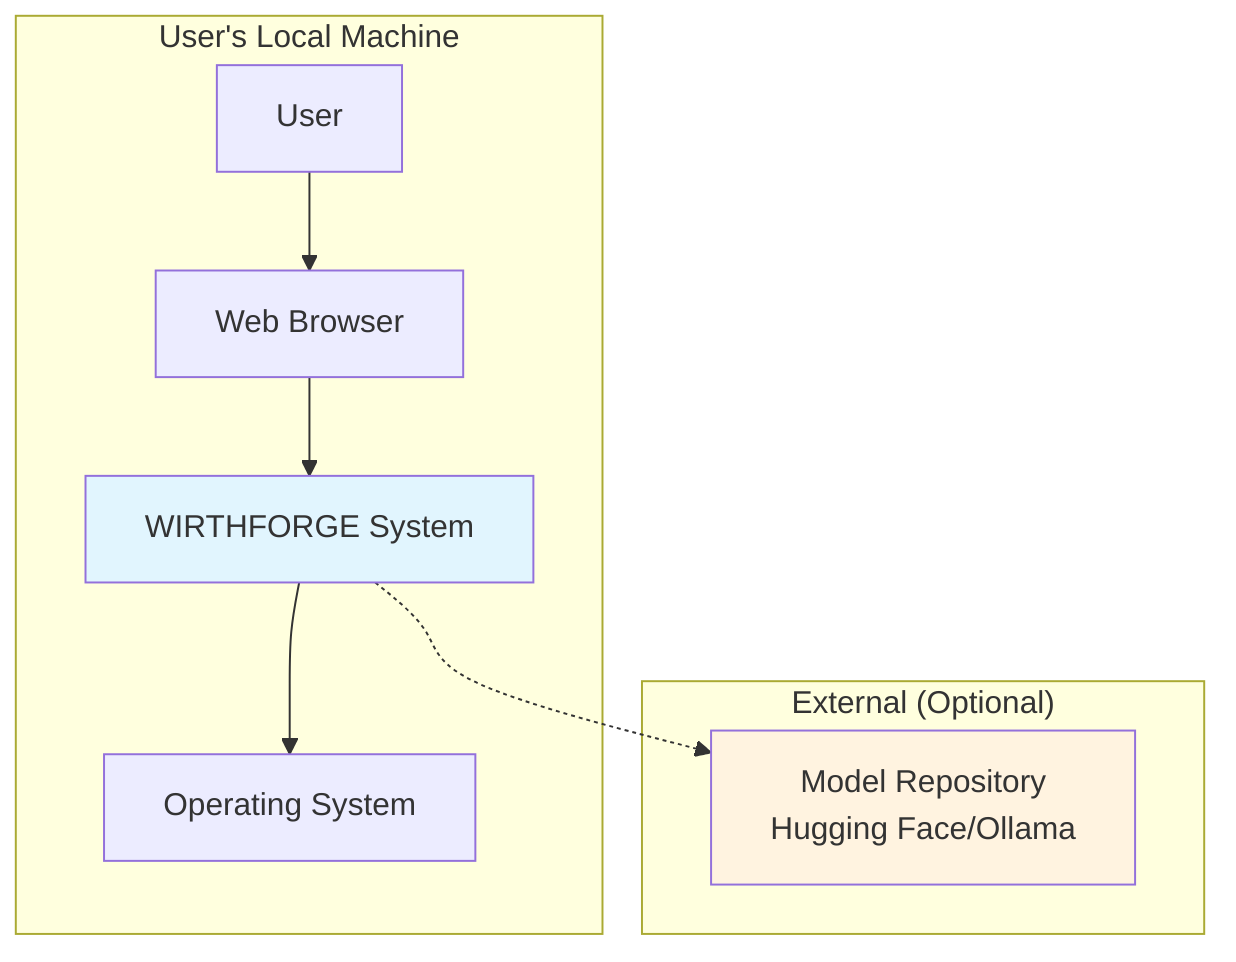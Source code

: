 graph TB
    subgraph "User's Local Machine"
        U[User]
        WF[WIRTHFORGE System]
        B[Web Browser]
        OS[Operating System]
    end
    
    subgraph "External (Optional)"
        MR[Model Repository<br/>Hugging Face/Ollama]
    end
    
    U --> B
    B --> WF
    WF --> OS
    WF -.-> MR
    
    style WF fill:#e1f5fe
    style MR fill:#fff3e0